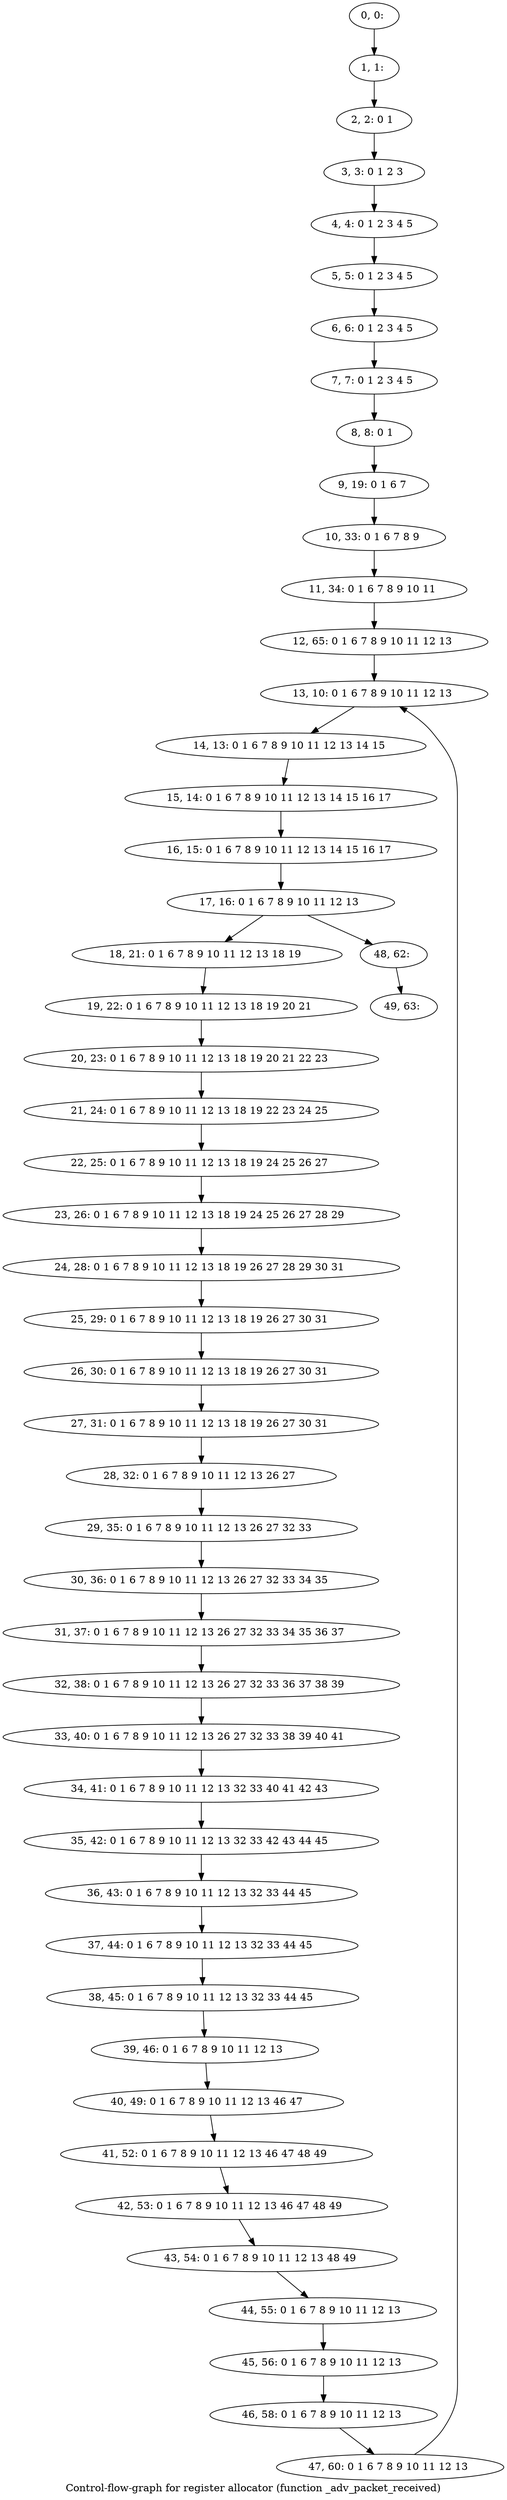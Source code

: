 digraph G {
graph [label="Control-flow-graph for register allocator (function _adv_packet_received)"]
0[label="0, 0: "];
1[label="1, 1: "];
2[label="2, 2: 0 1 "];
3[label="3, 3: 0 1 2 3 "];
4[label="4, 4: 0 1 2 3 4 5 "];
5[label="5, 5: 0 1 2 3 4 5 "];
6[label="6, 6: 0 1 2 3 4 5 "];
7[label="7, 7: 0 1 2 3 4 5 "];
8[label="8, 8: 0 1 "];
9[label="9, 19: 0 1 6 7 "];
10[label="10, 33: 0 1 6 7 8 9 "];
11[label="11, 34: 0 1 6 7 8 9 10 11 "];
12[label="12, 65: 0 1 6 7 8 9 10 11 12 13 "];
13[label="13, 10: 0 1 6 7 8 9 10 11 12 13 "];
14[label="14, 13: 0 1 6 7 8 9 10 11 12 13 14 15 "];
15[label="15, 14: 0 1 6 7 8 9 10 11 12 13 14 15 16 17 "];
16[label="16, 15: 0 1 6 7 8 9 10 11 12 13 14 15 16 17 "];
17[label="17, 16: 0 1 6 7 8 9 10 11 12 13 "];
18[label="18, 21: 0 1 6 7 8 9 10 11 12 13 18 19 "];
19[label="19, 22: 0 1 6 7 8 9 10 11 12 13 18 19 20 21 "];
20[label="20, 23: 0 1 6 7 8 9 10 11 12 13 18 19 20 21 22 23 "];
21[label="21, 24: 0 1 6 7 8 9 10 11 12 13 18 19 22 23 24 25 "];
22[label="22, 25: 0 1 6 7 8 9 10 11 12 13 18 19 24 25 26 27 "];
23[label="23, 26: 0 1 6 7 8 9 10 11 12 13 18 19 24 25 26 27 28 29 "];
24[label="24, 28: 0 1 6 7 8 9 10 11 12 13 18 19 26 27 28 29 30 31 "];
25[label="25, 29: 0 1 6 7 8 9 10 11 12 13 18 19 26 27 30 31 "];
26[label="26, 30: 0 1 6 7 8 9 10 11 12 13 18 19 26 27 30 31 "];
27[label="27, 31: 0 1 6 7 8 9 10 11 12 13 18 19 26 27 30 31 "];
28[label="28, 32: 0 1 6 7 8 9 10 11 12 13 26 27 "];
29[label="29, 35: 0 1 6 7 8 9 10 11 12 13 26 27 32 33 "];
30[label="30, 36: 0 1 6 7 8 9 10 11 12 13 26 27 32 33 34 35 "];
31[label="31, 37: 0 1 6 7 8 9 10 11 12 13 26 27 32 33 34 35 36 37 "];
32[label="32, 38: 0 1 6 7 8 9 10 11 12 13 26 27 32 33 36 37 38 39 "];
33[label="33, 40: 0 1 6 7 8 9 10 11 12 13 26 27 32 33 38 39 40 41 "];
34[label="34, 41: 0 1 6 7 8 9 10 11 12 13 32 33 40 41 42 43 "];
35[label="35, 42: 0 1 6 7 8 9 10 11 12 13 32 33 42 43 44 45 "];
36[label="36, 43: 0 1 6 7 8 9 10 11 12 13 32 33 44 45 "];
37[label="37, 44: 0 1 6 7 8 9 10 11 12 13 32 33 44 45 "];
38[label="38, 45: 0 1 6 7 8 9 10 11 12 13 32 33 44 45 "];
39[label="39, 46: 0 1 6 7 8 9 10 11 12 13 "];
40[label="40, 49: 0 1 6 7 8 9 10 11 12 13 46 47 "];
41[label="41, 52: 0 1 6 7 8 9 10 11 12 13 46 47 48 49 "];
42[label="42, 53: 0 1 6 7 8 9 10 11 12 13 46 47 48 49 "];
43[label="43, 54: 0 1 6 7 8 9 10 11 12 13 48 49 "];
44[label="44, 55: 0 1 6 7 8 9 10 11 12 13 "];
45[label="45, 56: 0 1 6 7 8 9 10 11 12 13 "];
46[label="46, 58: 0 1 6 7 8 9 10 11 12 13 "];
47[label="47, 60: 0 1 6 7 8 9 10 11 12 13 "];
48[label="48, 62: "];
49[label="49, 63: "];
0->1 ;
1->2 ;
2->3 ;
3->4 ;
4->5 ;
5->6 ;
6->7 ;
7->8 ;
8->9 ;
9->10 ;
10->11 ;
11->12 ;
12->13 ;
13->14 ;
14->15 ;
15->16 ;
16->17 ;
17->18 ;
17->48 ;
18->19 ;
19->20 ;
20->21 ;
21->22 ;
22->23 ;
23->24 ;
24->25 ;
25->26 ;
26->27 ;
27->28 ;
28->29 ;
29->30 ;
30->31 ;
31->32 ;
32->33 ;
33->34 ;
34->35 ;
35->36 ;
36->37 ;
37->38 ;
38->39 ;
39->40 ;
40->41 ;
41->42 ;
42->43 ;
43->44 ;
44->45 ;
45->46 ;
46->47 ;
47->13 ;
48->49 ;
}
